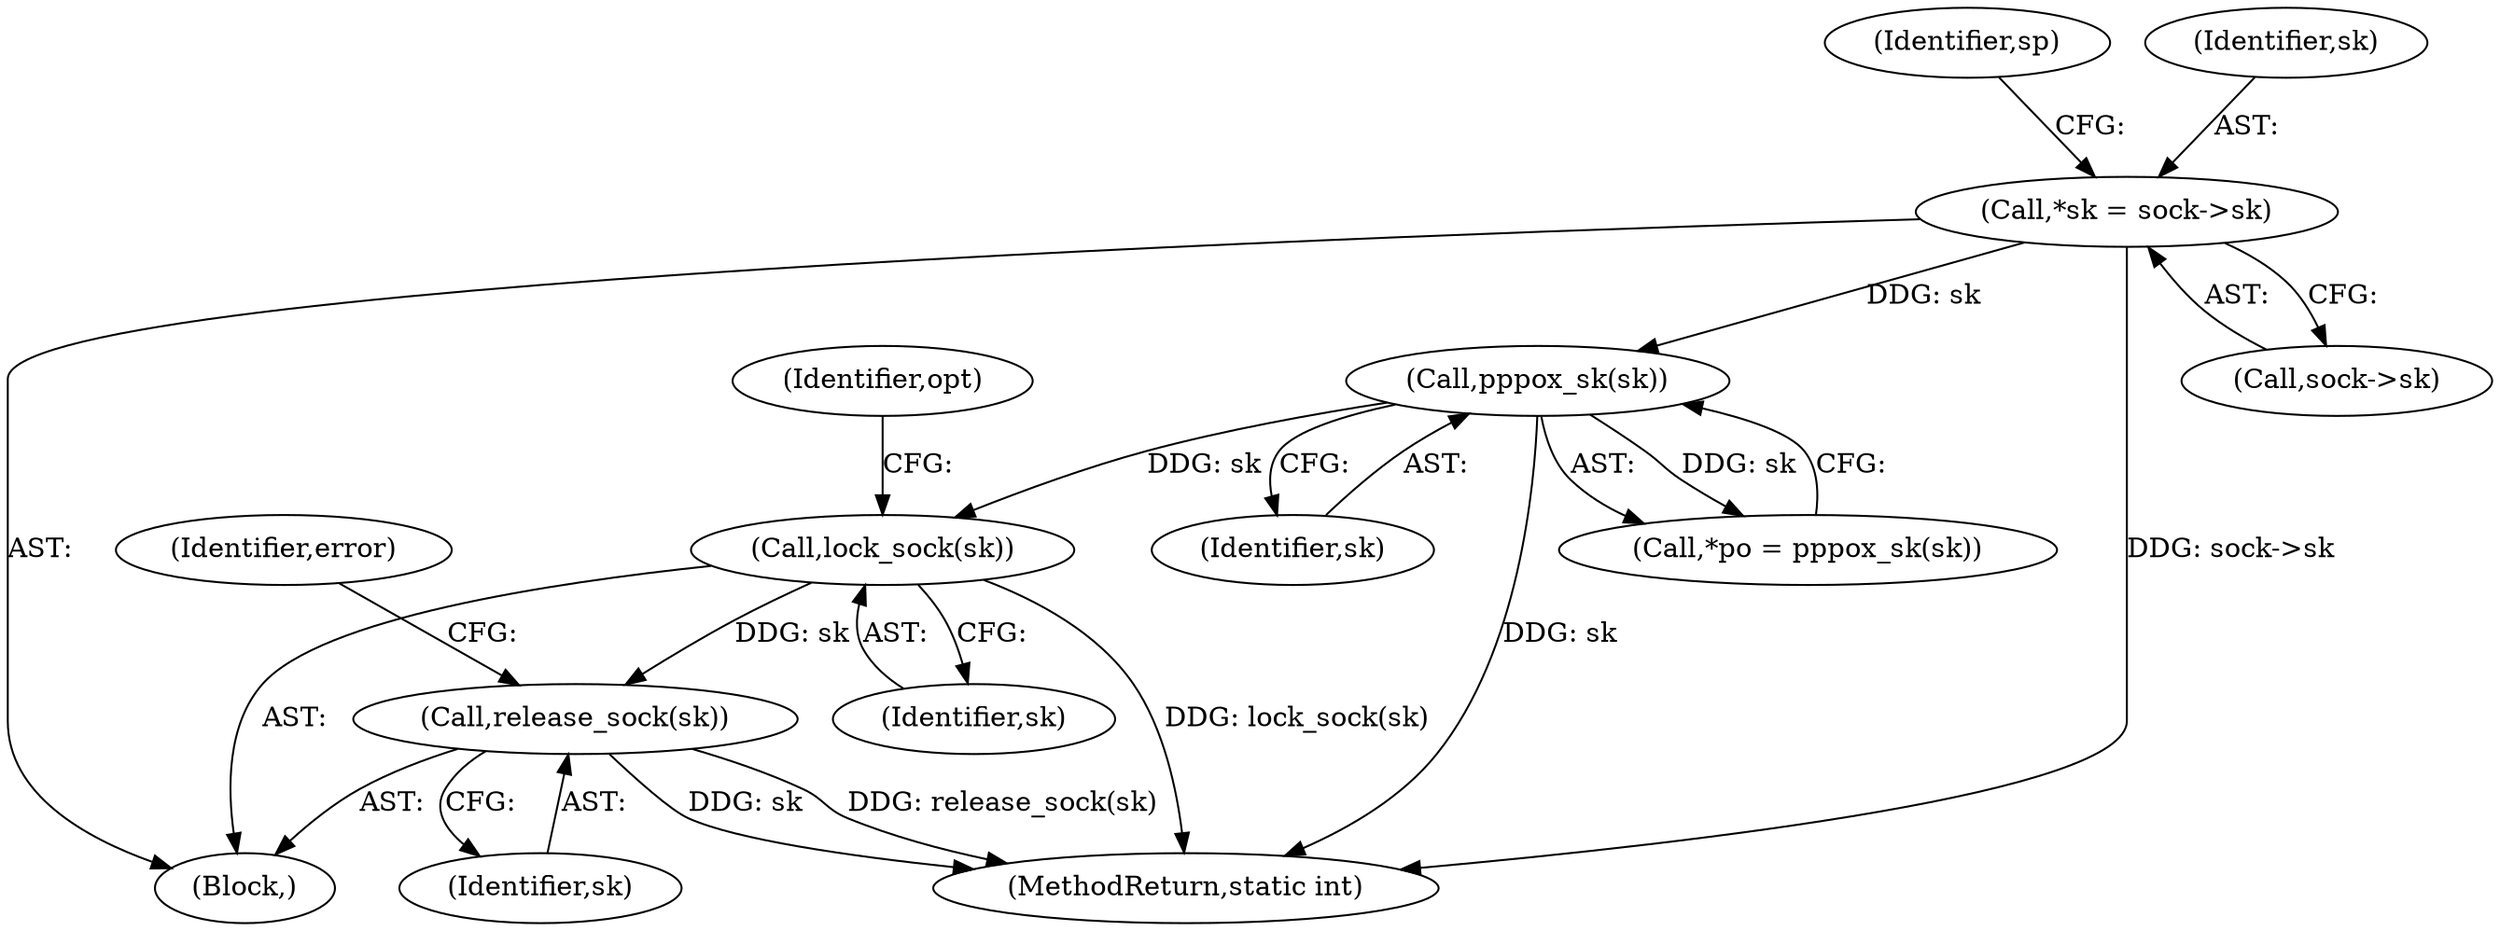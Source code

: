 digraph "0_linux_09ccfd238e5a0e670d8178cf50180ea81ae09ae1@pointer" {
"1000143" [label="(Call,lock_sock(sk))"];
"1000120" [label="(Call,pppox_sk(sk))"];
"1000106" [label="(Call,*sk = sock->sk)"];
"1000161" [label="(Call,release_sock(sk))"];
"1000144" [label="(Identifier,sk)"];
"1000113" [label="(Identifier,sp)"];
"1000143" [label="(Call,lock_sock(sk))"];
"1000161" [label="(Call,release_sock(sk))"];
"1000118" [label="(Call,*po = pppox_sk(sk))"];
"1000107" [label="(Identifier,sk)"];
"1000164" [label="(Identifier,error)"];
"1000147" [label="(Identifier,opt)"];
"1000120" [label="(Call,pppox_sk(sk))"];
"1000121" [label="(Identifier,sk)"];
"1000106" [label="(Call,*sk = sock->sk)"];
"1000162" [label="(Identifier,sk)"];
"1000104" [label="(Block,)"];
"1000108" [label="(Call,sock->sk)"];
"1000165" [label="(MethodReturn,static int)"];
"1000143" -> "1000104"  [label="AST: "];
"1000143" -> "1000144"  [label="CFG: "];
"1000144" -> "1000143"  [label="AST: "];
"1000147" -> "1000143"  [label="CFG: "];
"1000143" -> "1000165"  [label="DDG: lock_sock(sk)"];
"1000120" -> "1000143"  [label="DDG: sk"];
"1000143" -> "1000161"  [label="DDG: sk"];
"1000120" -> "1000118"  [label="AST: "];
"1000120" -> "1000121"  [label="CFG: "];
"1000121" -> "1000120"  [label="AST: "];
"1000118" -> "1000120"  [label="CFG: "];
"1000120" -> "1000165"  [label="DDG: sk"];
"1000120" -> "1000118"  [label="DDG: sk"];
"1000106" -> "1000120"  [label="DDG: sk"];
"1000106" -> "1000104"  [label="AST: "];
"1000106" -> "1000108"  [label="CFG: "];
"1000107" -> "1000106"  [label="AST: "];
"1000108" -> "1000106"  [label="AST: "];
"1000113" -> "1000106"  [label="CFG: "];
"1000106" -> "1000165"  [label="DDG: sock->sk"];
"1000161" -> "1000104"  [label="AST: "];
"1000161" -> "1000162"  [label="CFG: "];
"1000162" -> "1000161"  [label="AST: "];
"1000164" -> "1000161"  [label="CFG: "];
"1000161" -> "1000165"  [label="DDG: sk"];
"1000161" -> "1000165"  [label="DDG: release_sock(sk)"];
}
